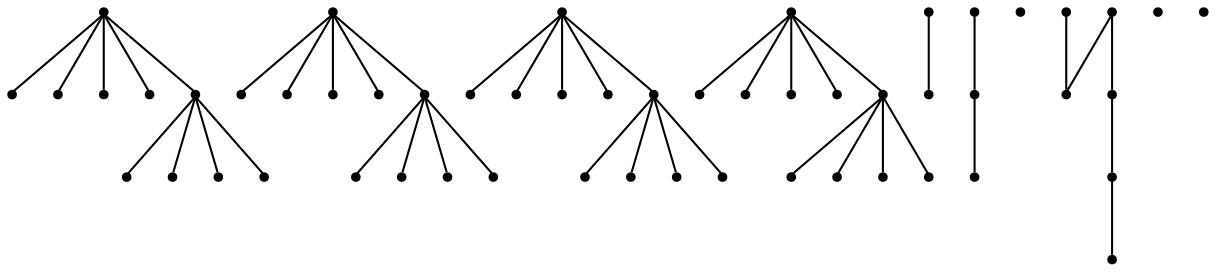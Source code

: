 graph {
  node [shape=point,comment="{\"directed\":false,\"doi\":\"10.1007/3-540-45848-4_30\",\"figure\":\"2\"}"]

  v0 [pos="1932.9645792643232,1930.8424678849592"]
  v1 [pos="2044.156265258789,1894.980117421092"]
  v2 [pos="2044.156265258789,1966.7050090836897"]
  v3 [pos="1932.9645792643232,2143.313349029165"]
  v4 [pos="2044.156265258789,2107.350862762075"]
  v5 [pos="2044.156265258789,2179.1758266496076"]
  v6 [pos="1975.2395629882812,1872.442504506053"]
  v7 [pos="1975.2395629882812,1989.2466274308576"]
  v8 [pos="1975.2395629882812,2084.913322071971"]
  v9 [pos="1975.2395629882812,2201.6133673397117"]
  v10 [pos="1796.527099609375,1930.8424678849592"]
  v11 [pos="1796.527099609375,2143.313349029165"]
  v12 [pos="1754.3563206990561,1872.442504506053"]
  v13 [pos="1754.3563206990561,1989.2466274308576"]
  v14 [pos="1754.3563206990561,2084.913322071971"]
  v15 [pos="1754.3563206990561,2201.6133673397117"]
  v16 [pos="1685.4354222615561,1894.980117421092"]
  v17 [pos="1685.4354222615561,1966.7050090836897"]
  v18 [pos="1685.4354222615561,2107.350862762075"]
  v19 [pos="1685.4354222615561,2179.1758266496076"]
  v20 [pos="1538.264528910319,2037.0300975846662"]
  v21 [pos="1591.756248474121,2019.6008729346008"]
  v22 [pos="1591.756248474121,2054.2591777848615"]
  v23 [pos="1558.4979375203452,2008.780102670929"]
  v24 [pos="1558.4979375203452,2065.0758790381165"]
  v25 [pos="1472.3478317260742,2037.0300975846662"]
  v26 [pos="1452.1145502726238,2008.780102670929"]
  v27 [pos="1452.1145502726238,2065.0758790381165"]
  v28 [pos="1418.8562393188477,2019.6008729346008"]
  v29 [pos="1418.8562393188477,2054.2591777848615"]
  v30 [pos="1304.4562657674155,2037.0300975846662"]
  v31 [pos="1358.1520716349285,2019.6008729346008"]
  v32 [pos="1358.1520716349285,2054.2591777848615"]
  v33 [pos="1324.8937606811523,2008.780102670929"]
  v34 [pos="1324.8937606811523,2065.0758790381165"]
  v35 [pos="1238.5437647501628,2037.0300975846662"]
  v36 [pos="1218.3103561401367,2008.780102670929"]
  v37 [pos="1218.3103561401367,2065.0758790381165"]
  v38 [pos="1185.0520451863608,2019.6008729346008"]
  v39 [pos="1185.0520451863608,2054.2591777848615"]
  v40 [pos="984.2874844868978,2127.7863231706033"]
  v41 [pos="975.97500483195,2153.9319403377585"]
  v42 [pos="842.5416628519695,2183.2821575211897"]
  v43 [pos="857.8666369120281,2055.6612061865544"]
  v44 [pos="853.9624849955242,1973.0154720353498"]
  v45 [pos="844.8479334513347,1946.0696585384421"]
  v46 [pos="839.3354098002117,1831.3697862036438"]
  v47 [pos="831.1208407084148,1880.9570359595032"]
  v48 [pos="828.6166826883953,1972.1153942155256"]
  v49 [pos="831.1208407084148,1854.9110459692688"]
  v50 [pos="828.1166394551597,2087.7154715267234"]
  v51 [pos="816.1958694458008,2213.5362672217107"]
  v52 [pos="816.0958290100098,2239.6821387020163"]
  v53 [pos="813.891633351644,2153.0321168310857"]

  v0 -- v1 [id="-1",pos="1932.9645792643232,1930.8424678849592 2044.156265258789,1894.980117421092 2044.156265258789,1894.980117421092 2044.156265258789,1894.980117421092"]
  v0 -- v2 [id="-2",pos="1932.9645792643232,1930.8424678849592 2044.156265258789,1966.7050090836897 2044.156265258789,1966.7050090836897 2044.156265258789,1966.7050090836897"]
  v3 -- v4 [id="-3",pos="1932.9645792643232,2143.313349029165 2044.156265258789,2107.350862762075 2044.156265258789,2107.350862762075 2044.156265258789,2107.350862762075"]
  v3 -- v5 [id="-4",pos="1932.9645792643232,2143.313349029165 2044.156265258789,2179.1758266496076 2044.156265258789,2179.1758266496076 2044.156265258789,2179.1758266496076"]
  v0 -- v6 [id="-5",pos="1932.9645792643232,1930.8424678849592 1975.2395629882812,1872.442504506053 1975.2395629882812,1872.442504506053 1975.2395629882812,1872.442504506053"]
  v0 -- v7 [id="-6",pos="1932.9645792643232,1930.8424678849592 1975.2395629882812,1989.2466274308576 1975.2395629882812,1989.2466274308576 1975.2395629882812,1989.2466274308576"]
  v3 -- v8 [id="-7",pos="1932.9645792643232,2143.313349029165 1975.2395629882812,2084.913322071971 1975.2395629882812,2084.913322071971 1975.2395629882812,2084.913322071971"]
  v3 -- v9 [id="-8",pos="1932.9645792643232,2143.313349029165 1975.2395629882812,2201.6133673397117 1975.2395629882812,2201.6133673397117 1975.2395629882812,2201.6133673397117"]
  v0 -- v10 [id="-9",pos="1932.9645792643232,1930.8424678849592 1796.527099609375,1930.8424678849592 1796.527099609375,1930.8424678849592 1796.527099609375,1930.8424678849592"]
  v3 -- v11 [id="-10",pos="1932.9645792643232,2143.313349029165 1796.527099609375,2143.313349029165 1796.527099609375,2143.313349029165 1796.527099609375,2143.313349029165"]
  v10 -- v12 [id="-11",pos="1796.527099609375,1930.8424678849592 1754.3563206990561,1872.442504506053 1754.3563206990561,1872.442504506053 1754.3563206990561,1872.442504506053"]
  v10 -- v13 [id="-12",pos="1796.527099609375,1930.8424678849592 1754.3563206990561,1989.2466274308576 1754.3563206990561,1989.2466274308576 1754.3563206990561,1989.2466274308576"]
  v11 -- v14 [id="-13",pos="1796.527099609375,2143.313349029165 1754.3563206990561,2084.913322071971 1754.3563206990561,2084.913322071971 1754.3563206990561,2084.913322071971"]
  v11 -- v15 [id="-14",pos="1796.527099609375,2143.313349029165 1754.3563206990561,2201.6133673397117 1754.3563206990561,2201.6133673397117 1754.3563206990561,2201.6133673397117"]
  v10 -- v16 [id="-15",pos="1796.527099609375,1930.8424678849592 1685.4354222615561,1894.980117421092 1685.4354222615561,1894.980117421092 1685.4354222615561,1894.980117421092"]
  v10 -- v17 [id="-16",pos="1796.527099609375,1930.8424678849592 1685.4354222615561,1966.7050090836897 1685.4354222615561,1966.7050090836897 1685.4354222615561,1966.7050090836897"]
  v11 -- v18 [id="-17",pos="1796.527099609375,2143.313349029165 1685.4354222615561,2107.350862762075 1685.4354222615561,2107.350862762075 1685.4354222615561,2107.350862762075"]
  v11 -- v19 [id="-18",pos="1796.527099609375,2143.313349029165 1685.4354222615561,2179.1758266496076 1685.4354222615561,2179.1758266496076 1685.4354222615561,2179.1758266496076"]
  v20 -- v21 [id="-19",pos="1538.264528910319,2037.0300975846662 1591.756248474121,2019.6008729346008 1591.756248474121,2019.6008729346008 1591.756248474121,2019.6008729346008"]
  v20 -- v22 [id="-20",pos="1538.264528910319,2037.0300975846662 1591.756248474121,2054.2591777848615 1591.756248474121,2054.2591777848615 1591.756248474121,2054.2591777848615"]
  v52 -- v51 [id="-23",pos="816.0958290100098,2239.6821387020163 816.1958694458008,2213.5362672217107 816.1958694458008,2213.5362672217107 816.1958694458008,2213.5362672217107"]
  v51 -- v42 [id="-24",pos="816.1958694458008,2213.5362672217107 842.5416628519695,2183.2821575211897 842.5416628519695,2183.2821575211897 842.5416628519695,2183.2821575211897"]
  v48 -- v47 [id="-25",pos="828.6166826883953,1972.1153942155256 822.9083379109701,1946.0695949601545 822.9083379109701,1946.0695949601545 822.9083379109701,1946.0695949601545 822.9083379109701,1913.4152777401023 822.9083379109701,1913.4152777401023 822.9083379109701,1913.4152777401023 831.1208407084148,1880.9570359595032 831.1208407084148,1880.9570359595032 831.1208407084148,1880.9570359595032"]
  v20 -- v23 [id="-26",pos="1538.264528910319,2037.0300975846662 1558.4979375203452,2008.780102670929 1558.4979375203452,2008.780102670929 1558.4979375203452,2008.780102670929"]
  v20 -- v24 [id="-27",pos="1538.264528910319,2037.0300975846662 1558.4979375203452,2065.0758790381165 1558.4979375203452,2065.0758790381165 1558.4979375203452,2065.0758790381165"]
  v20 -- v25 [id="-28",pos="1538.264528910319,2037.0300975846662 1472.3478317260742,2037.0300975846662 1472.3478317260742,2037.0300975846662 1472.3478317260742,2037.0300975846662"]
  v25 -- v26 [id="-29",pos="1472.3478317260742,2037.0300975846662 1452.1145502726238,2008.780102670929 1452.1145502726238,2008.780102670929 1452.1145502726238,2008.780102670929"]
  v25 -- v27 [id="-30",pos="1472.3478317260742,2037.0300975846662 1452.1145502726238,2065.0758790381165 1452.1145502726238,2065.0758790381165 1452.1145502726238,2065.0758790381165"]
  v25 -- v28 [id="-32",pos="1472.3478317260742,2037.0300975846662 1418.8562393188477,2019.6008729346008 1418.8562393188477,2019.6008729346008 1418.8562393188477,2019.6008729346008"]
  v47 -- v49 [id="-33",pos="831.1208407084148,1880.9570359595032 831.1208407084148,1854.9110459692688 831.1208407084148,1854.9110459692688 831.1208407084148,1854.9110459692688"]
  v48 -- v45 [id="-35",pos="828.6166826883953,1972.1153942155256 844.8479334513347,1946.0696585384421 844.8479334513347,1946.0696585384421 844.8479334513347,1946.0696585384421"]
  v49 -- v46 [id="-36",pos="831.1208407084148,1854.9110459692688 839.3354098002117,1831.3697862036438 839.3354098002117,1831.3697862036438 839.3354098002117,1831.3697862036438"]
  v25 -- v29 [id="-37",pos="1472.3478317260742,2037.0300975846662 1418.8562393188477,2054.2591777848615 1418.8562393188477,2054.2591777848615 1418.8562393188477,2054.2591777848615"]
  v30 -- v31 [id="-40",pos="1304.4562657674155,2037.0300975846662 1358.1520716349285,2019.6008729346008 1358.1520716349285,2019.6008729346008 1358.1520716349285,2019.6008729346008"]
  v30 -- v32 [id="-44",pos="1304.4562657674155,2037.0300975846662 1358.1520716349285,2054.2591777848615 1358.1520716349285,2054.2591777848615 1358.1520716349285,2054.2591777848615"]
  v30 -- v33 [id="-46",pos="1304.4562657674155,2037.0300975846662 1324.8937606811523,2008.780102670929 1324.8937606811523,2008.780102670929 1324.8937606811523,2008.780102670929"]
  v30 -- v34 [id="-47",pos="1304.4562657674155,2037.0300975846662 1324.8937606811523,2065.0758790381165 1324.8937606811523,2065.0758790381165 1324.8937606811523,2065.0758790381165"]
  v44 -- v45 [id="-49",pos="853.9624849955242,1973.0154720353498 844.8479334513347,1946.0696585384421 844.8479334513347,1946.0696585384421 844.8479334513347,1946.0696585384421"]
  v30 -- v35 [id="-54",pos="1304.4562657674155,2037.0300975846662 1238.5437647501628,2037.0300975846662 1238.5437647501628,2037.0300975846662 1238.5437647501628,2037.0300975846662"]
  v35 -- v36 [id="-55",pos="1238.5437647501628,2037.0300975846662 1218.3103561401367,2008.780102670929 1218.3103561401367,2008.780102670929 1218.3103561401367,2008.780102670929"]
  v35 -- v37 [id="-56",pos="1238.5437647501628,2037.0300975846662 1218.3103561401367,2065.0758790381165 1218.3103561401367,2065.0758790381165 1218.3103561401367,2065.0758790381165"]
  v35 -- v38 [id="-57",pos="1238.5437647501628,2037.0300975846662 1185.0520451863608,2019.6008729346008 1185.0520451863608,2019.6008729346008 1185.0520451863608,2019.6008729346008"]
  v35 -- v39 [id="-58",pos="1238.5437647501628,2037.0300975846662 1185.0520451863608,2054.2591777848615 1185.0520451863608,2054.2591777848615 1185.0520451863608,2054.2591777848615"]
  v41 -- v40 [id="-59",pos="975.97500483195,2153.9319403377585 984.2874844868978,2127.7863231706033 984.2874844868978,2127.7863231706033 984.2874844868978,2127.7863231706033"]
}